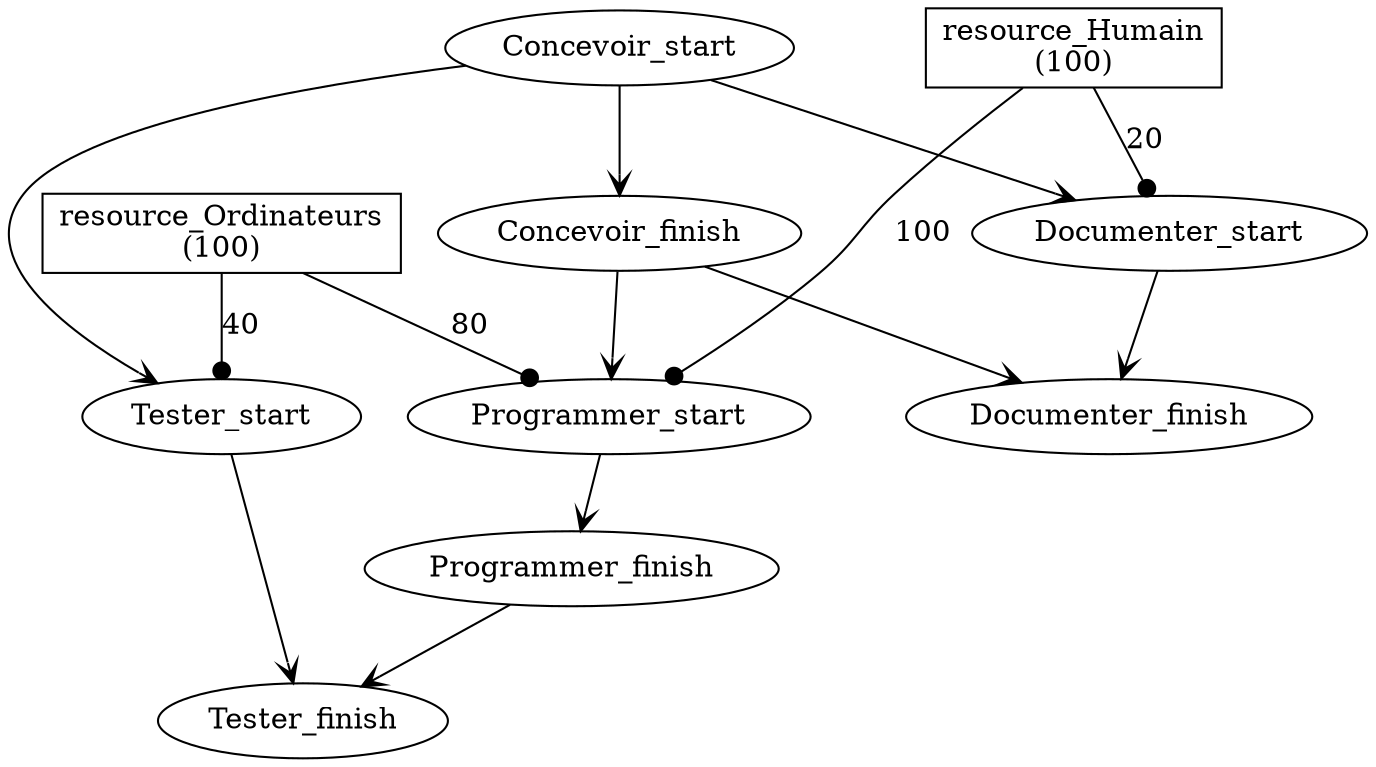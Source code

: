 digraph {
  "resource_Ordinateurs" [shape=rectangle label=<resource_Ordinateurs<BR />(100)>];
  "resource_Humain" [shape=rectangle label=<resource_Humain<BR />(100)>];

  "Tester_start" [shape=ellipse];
  "Concevoir_start" -> "Tester_start" [arrowhead=vee];
  "resource_Ordinateurs" -> "Tester_start" [arrowhead=dot label="40"];

  "Tester_finish" [shape=ellipse];
  "Tester_start" -> "Tester_finish" [arrowhead=vee];
  "Programmer_finish" -> "Tester_finish" [arrowhead=vee];

  "Concevoir_start" [shape=ellipse];

  "Concevoir_finish" [shape=ellipse];
  "Concevoir_start" -> "Concevoir_finish" [arrowhead=vee];

  "Programmer_start" [shape=ellipse];
  "Concevoir_finish" -> "Programmer_start" [arrowhead=vee];
  "resource_Ordinateurs" -> "Programmer_start" [arrowhead=dot label="80"];
  "resource_Humain" -> "Programmer_start" [arrowhead=dot label="100"];

  "Programmer_finish" [shape=ellipse];
  "Programmer_start" -> "Programmer_finish" [arrowhead=vee];

  "Documenter_start" [shape=ellipse];
  "Concevoir_start" -> "Documenter_start" [arrowhead=vee];
  "resource_Humain" -> "Documenter_start" [arrowhead=dot label="20"];

  "Documenter_finish" [shape=ellipse];
  "Documenter_start" -> "Documenter_finish" [arrowhead=vee];
  "Concevoir_finish" -> "Documenter_finish" [arrowhead=vee];

}
